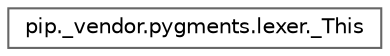 digraph "Graphical Class Hierarchy"
{
 // LATEX_PDF_SIZE
  bgcolor="transparent";
  edge [fontname=Helvetica,fontsize=10,labelfontname=Helvetica,labelfontsize=10];
  node [fontname=Helvetica,fontsize=10,shape=box,height=0.2,width=0.4];
  rankdir="LR";
  Node0 [id="Node000000",label="pip._vendor.pygments.lexer._This",height=0.2,width=0.4,color="grey40", fillcolor="white", style="filled",URL="$d0/df4/classpip_1_1__vendor_1_1pygments_1_1lexer_1_1__This.html",tooltip=" "];
}
